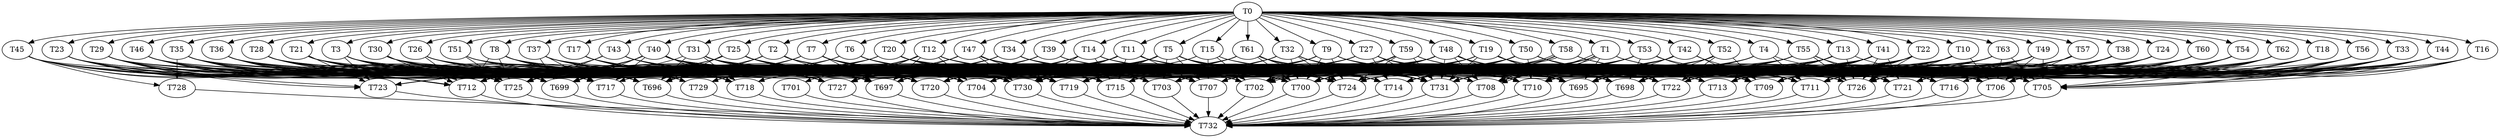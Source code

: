 digraph DAG_Schedule {
  T0 [size="1", overhead="0.0", color="black"]
  T0 -> T1 [size="1", color="black"]
  T0 -> T2 [size="1", color="black"]
  T0 -> T3 [size="1", color="black"]
  T0 -> T4 [size="1", color="black"]
  T0 -> T5 [size="1", color="black"]
  T0 -> T6 [size="1", color="black"]
  T0 -> T7 [size="1", color="black"]
  T0 -> T8 [size="1", color="black"]
  T0 -> T9 [size="1", color="black"]
  T0 -> T10 [size="1", color="black"]
  T0 -> T11 [size="1", color="black"]
  T0 -> T12 [size="1", color="black"]
  T0 -> T13 [size="1", color="black"]
  T0 -> T14 [size="1", color="black"]
  T0 -> T15 [size="1", color="black"]
  T0 -> T16 [size="1", color="black"]
  T0 -> T17 [size="1", color="black"]
  T0 -> T18 [size="1", color="black"]
  T0 -> T19 [size="1", color="black"]
  T0 -> T20 [size="1", color="black"]
  T0 -> T21 [size="1", color="black"]
  T0 -> T22 [size="1", color="black"]
  T0 -> T23 [size="1", color="black"]
  T0 -> T24 [size="1", color="black"]
  T0 -> T25 [size="1", color="black"]
  T0 -> T26 [size="1", color="black"]
  T0 -> T27 [size="1", color="black"]
  T0 -> T28 [size="1", color="black"]
  T0 -> T29 [size="1", color="black"]
  T0 -> T30 [size="1", color="black"]
  T0 -> T31 [size="1", color="black"]
  T0 -> T32 [size="1", color="black"]
  T0 -> T33 [size="1", color="black"]
  T0 -> T34 [size="1", color="black"]
  T0 -> T35 [size="1", color="black"]
  T0 -> T36 [size="1", color="black"]
  T0 -> T37 [size="1", color="black"]
  T0 -> T38 [size="1", color="black"]
  T0 -> T39 [size="1", color="black"]
  T0 -> T40 [size="1", color="black"]
  T0 -> T41 [size="1", color="black"]
  T0 -> T42 [size="1", color="black"]
  T0 -> T43 [size="1", color="black"]
  T0 -> T44 [size="1", color="black"]
  T0 -> T45 [size="1", color="black"]
  T0 -> T46 [size="1", color="black"]
  T0 -> T47 [size="1", color="black"]
  T0 -> T48 [size="1", color="black"]
  T0 -> T49 [size="1", color="black"]
  T0 -> T50 [size="1", color="black"]
  T0 -> T51 [size="1", color="black"]
  T0 -> T52 [size="1", color="black"]
  T0 -> T53 [size="1", color="black"]
  T0 -> T54 [size="1", color="black"]
  T0 -> T55 [size="1", color="black"]
  T0 -> T56 [size="1", color="black"]
  T0 -> T57 [size="1", color="black"]
  T0 -> T58 [size="1", color="black"]
  T0 -> T59 [size="1", color="black"]
  T0 -> T60 [size="1", color="black"]
  T0 -> T61 [size="1", color="black"]
  T0 -> T62 [size="1", color="black"]
  T0 -> T63 [size="1", color="black"]
  T1 [size="2", overhead="0.09", color="black"]
  T1 -> T707 [size="2", color="black"]
  T1 -> T730 [size="2", color="black"]
  T1 -> T705 [size="2", color="black"]
  T1 -> T695 [size="2", color="black"]
  T1 -> T718 [size="2", color="black"]
  T1 -> T708 [size="2", color="black"]
  T1 -> T708 [size="2", color="black"]
  T1 -> T714 [size="2", color="black"]
  T1 -> T715 [size="2", color="black"]
  T1 -> T721 [size="2", color="black"]
  T1 -> T710 [size="2", color="black"]
  T1 -> T697 [size="2", color="black"]
  T2 [size="550", overhead="0.16", color="black"]
  T2 -> T696 [size="550", color="black"]
  T2 -> T699 [size="550", color="black"]
  T2 -> T702 [size="550", color="black"]
  T2 -> T725 [size="550", color="black"]
  T2 -> T714 [size="550", color="black"]
  T2 -> T707 [size="550", color="black"]
  T2 -> T708 [size="550", color="black"]
  T2 -> T697 [size="550", color="black"]
  T2 -> T711 [size="550", color="black"]
  T2 -> T695 [size="550", color="black"]
  T3 [size="9", overhead="0.18", color="black"]
  T3 -> T710 [size="9", color="black"]
  T3 -> T714 [size="9", color="black"]
  T3 -> T702 [size="9", color="black"]
  T3 -> T696 [size="9", color="black"]
  T3 -> T700 [size="9", color="black"]
  T3 -> T697 [size="9", color="black"]
  T3 -> T695 [size="9", color="black"]
  T3 -> T720 [size="9", color="black"]
  T3 -> T725 [size="9", color="black"]
  T3 -> T727 [size="9", color="black"]
  T3 -> T723 [size="9", color="black"]
  T3 -> T731 [size="9", color="black"]
  T3 -> T703 [size="9", color="black"]
  T3 -> T717 [size="9", color="black"]
  T4 [size="27", overhead="0.11", color="black"]
  T4 -> T707 [size="27", color="black"]
  T4 -> T727 [size="27", color="black"]
  T4 -> T724 [size="27", color="black"]
  T4 -> T705 [size="27", color="black"]
  T4 -> T700 [size="27", color="black"]
  T4 -> T702 [size="27", color="black"]
  T4 -> T711 [size="27", color="black"]
  T4 -> T710 [size="27", color="black"]
  T5 [size="631", overhead="0.01", color="black"]
  T5 -> T718 [size="631", color="black"]
  T5 -> T720 [size="631", color="black"]
  T5 -> T709 [size="631", color="black"]
  T5 -> T711 [size="631", color="black"]
  T5 -> T719 [size="631", color="black"]
  T5 -> T700 [size="631", color="black"]
  T5 -> T717 [size="631", color="black"]
  T5 -> T710 [size="631", color="black"]
  T5 -> T707 [size="631", color="black"]
  T5 -> T721 [size="631", color="black"]
  T5 -> T703 [size="631", color="black"]
  T5 -> T730 [size="631", color="black"]
  T5 -> T714 [size="631", color="black"]
  T6 [size="549", overhead="0.15", color="black"]
  T6 -> T700 [size="549", color="black"]
  T6 -> T698 [size="549", color="black"]
  T6 -> T702 [size="549", color="black"]
  T6 -> T696 [size="549", color="black"]
  T6 -> T724 [size="549", color="black"]
  T6 -> T707 [size="549", color="black"]
  T6 -> T715 [size="549", color="black"]
  T6 -> T723 [size="549", color="black"]
  T6 -> T714 [size="549", color="black"]
  T6 -> T719 [size="549", color="black"]
  T7 [size="838", overhead="0.11", color="black"]
  T7 -> T696 [size="838", color="black"]
  T7 -> T730 [size="838", color="black"]
  T7 -> T704 [size="838", color="black"]
  T7 -> T715 [size="838", color="black"]
  T7 -> T712 [size="838", color="black"]
  T7 -> T700 [size="838", color="black"]
  T7 -> T714 [size="838", color="black"]
  T7 -> T698 [size="838", color="black"]
  T7 -> T724 [size="838", color="black"]
  T7 -> T697 [size="838", color="black"]
  T7 -> T726 [size="838", color="black"]
  T8 [size="73", overhead="0.1", color="black"]
  T8 -> T704 [size="73", color="black"]
  T8 -> T697 [size="73", color="black"]
  T8 -> T712 [size="73", color="black"]
  T8 -> T705 [size="73", color="black"]
  T8 -> T696 [size="73", color="black"]
  T8 -> T724 [size="73", color="black"]
  T8 -> T702 [size="73", color="black"]
  T8 -> T726 [size="73", color="black"]
  T8 -> T725 [size="73", color="black"]
  T9 [size="23", overhead="0.05", color="black"]
  T9 -> T696 [size="23", color="black"]
  T9 -> T699 [size="23", color="black"]
  T9 -> T716 [size="23", color="black"]
  T9 -> T727 [size="23", color="black"]
  T9 -> T695 [size="23", color="black"]
  T9 -> T700 [size="23", color="black"]
  T9 -> T724 [size="23", color="black"]
  T9 -> T706 [size="23", color="black"]
  T9 -> T698 [size="23", color="black"]
  T9 -> T703 [size="23", color="black"]
  T10 [size="425", overhead="0.02", color="black"]
  T10 -> T699 [size="425", color="black"]
  T10 -> T724 [size="425", color="black"]
  T10 -> T709 [size="425", color="black"]
  T10 -> T707 [size="425", color="black"]
  T10 -> T726 [size="425", color="black"]
  T10 -> T706 [size="425", color="black"]
  T10 -> T710 [size="425", color="black"]
  T10 -> T698 [size="425", color="black"]
  T10 -> T719 [size="425", color="black"]
  T11 [size="783", overhead="0.1", color="black"]
  T11 -> T715 [size="783", color="black"]
  T11 -> T704 [size="783", color="black"]
  T11 -> T720 [size="783", color="black"]
  T11 -> T730 [size="783", color="black"]
  T11 -> T697 [size="783", color="black"]
  T11 -> T699 [size="783", color="black"]
  T11 -> T707 [size="783", color="black"]
  T11 -> T718 [size="783", color="black"]
  T11 -> T731 [size="783", color="black"]
  T11 -> T726 [size="783", color="black"]
  T11 -> T710 [size="783", color="black"]
  T11 -> T706 [size="783", color="black"]
  T11 -> T709 [size="783", color="black"]
  T12 [size="232", overhead="0.2", color="black"]
  T12 -> T699 [size="232", color="black"]
  T12 -> T697 [size="232", color="black"]
  T12 -> T700 [size="232", color="black"]
  T12 -> T706 [size="232", color="black"]
  T12 -> T727 [size="232", color="black"]
  T12 -> T712 [size="232", color="black"]
  T12 -> T704 [size="232", color="black"]
  T12 -> T714 [size="232", color="black"]
  T12 -> T708 [size="232", color="black"]
  T12 -> T726 [size="232", color="black"]
  T12 -> T698 [size="232", color="black"]
  T12 -> T701 [size="232", color="black"]
  T12 -> T707 [size="232", color="black"]
  T12 -> T702 [size="232", color="black"]
  T13 [size="4", overhead="0.01", color="black"]
  T13 -> T698 [size="4", color="black"]
  T13 -> T695 [size="4", color="black"]
  T13 -> T731 [size="4", color="black"]
  T13 -> T726 [size="4", color="black"]
  T13 -> T727 [size="4", color="black"]
  T13 -> T712 [size="4", color="black"]
  T13 -> T706 [size="4", color="black"]
  T13 -> T713 [size="4", color="black"]
  T13 -> T729 [size="4", color="black"]
  T14 [size="484", overhead="0.12", color="black"]
  T14 -> T722 [size="484", color="black"]
  T14 -> T695 [size="484", color="black"]
  T14 -> T726 [size="484", color="black"]
  T14 -> T730 [size="484", color="black"]
  T14 -> T729 [size="484", color="black"]
  T14 -> T731 [size="484", color="black"]
  T14 -> T696 [size="484", color="black"]
  T14 -> T727 [size="484", color="black"]
  T14 -> T711 [size="484", color="black"]
  T14 -> T715 [size="484", color="black"]
  T14 -> T720 [size="484", color="black"]
  T15 [size="181", overhead="0.13", color="black"]
  T15 -> T695 [size="181", color="black"]
  T15 -> T711 [size="181", color="black"]
  T15 -> T702 [size="181", color="black"]
  T15 -> T727 [size="181", color="black"]
  T15 -> T707 [size="181", color="black"]
  T15 -> T720 [size="181", color="black"]
  T16 [size="7", overhead="0.19", color="black"]
  T16 -> T705 [size="7", color="black"]
  T16 -> T704 [size="7", color="black"]
  T16 -> T720 [size="7", color="black"]
  T16 -> T722 [size="7", color="black"]
  T16 -> T706 [size="7", color="black"]
  T17 [size="773", overhead="0.18", color="black"]
  T17 -> T730 [size="773", color="black"]
  T17 -> T718 [size="773", color="black"]
  T17 -> T714 [size="773", color="black"]
  T17 -> T720 [size="773", color="black"]
  T17 -> T702 [size="773", color="black"]
  T18 [size="60", overhead="0.04", color="black"]
  T18 -> T716 [size="60", color="black"]
  T18 -> T700 [size="60", color="black"]
  T18 -> T727 [size="60", color="black"]
  T18 -> T726 [size="60", color="black"]
  T18 -> T706 [size="60", color="black"]
  T18 -> T707 [size="60", color="black"]
  T19 [size="13", overhead="0.15", color="black"]
  T19 -> T700 [size="13", color="black"]
  T19 -> T725 [size="13", color="black"]
  T19 -> T698 [size="13", color="black"]
  T19 -> T697 [size="13", color="black"]
  T19 -> T706 [size="13", color="black"]
  T19 -> T703 [size="13", color="black"]
  T19 -> T731 [size="13", color="black"]
  T19 -> T695 [size="13", color="black"]
  T20 [size="134", overhead="0.16", color="black"]
  T20 -> T707 [size="134", color="black"]
  T20 -> T703 [size="134", color="black"]
  T20 -> T715 [size="134", color="black"]
  T20 -> T705 [size="134", color="black"]
  T20 -> T709 [size="134", color="black"]
  T20 -> T699 [size="134", color="black"]
  T20 -> T723 [size="134", color="black"]
  T20 -> T730 [size="134", color="black"]
  T20 -> T714 [size="134", color="black"]
  T20 -> T729 [size="134", color="black"]
  T20 -> T726 [size="134", color="black"]
  T21 [size="360", overhead="0.04", color="black"]
  T21 -> T722 [size="360", color="black"]
  T21 -> T718 [size="360", color="black"]
  T21 -> T724 [size="360", color="black"]
  T21 -> T714 [size="360", color="black"]
  T21 -> T720 [size="360", color="black"]
  T21 -> T700 [size="360", color="black"]
  T21 -> T723 [size="360", color="black"]
  T21 -> T727 [size="360", color="black"]
  T21 -> T699 [size="360", color="black"]
  T22 [size="10", overhead="0.17", color="black"]
  T22 -> T726 [size="10", color="black"]
  T22 -> T722 [size="10", color="black"]
  T22 -> T708 [size="10", color="black"]
  T22 -> T711 [size="10", color="black"]
  T22 -> T698 [size="10", color="black"]
  T22 -> T720 [size="10", color="black"]
  T22 -> T717 [size="10", color="black"]
  T22 -> T700 [size="10", color="black"]
  T22 -> T709 [size="10", color="black"]
  T22 -> T695 [size="10", color="black"]
  T22 -> T697 [size="10", color="black"]
  T22 -> T714 [size="10", color="black"]
  T22 -> T713 [size="10", color="black"]
  T23 [size="134", overhead="0.16", color="black"]
  T23 -> T712 [size="134", color="black"]
  T23 -> T711 [size="134", color="black"]
  T23 -> T723 [size="134", color="black"]
  T23 -> T699 [size="134", color="black"]
  T23 -> T709 [size="134", color="black"]
  T23 -> T703 [size="134", color="black"]
  T23 -> T704 [size="134", color="black"]
  T23 -> T725 [size="134", color="black"]
  T24 [size="302", overhead="0.12", color="black"]
  T24 -> T697 [size="302", color="black"]
  T24 -> T695 [size="302", color="black"]
  T24 -> T706 [size="302", color="black"]
  T24 -> T726 [size="302", color="black"]
  T24 -> T699 [size="302", color="black"]
  T24 -> T730 [size="302", color="black"]
  T24 -> T709 [size="302", color="black"]
  T24 -> T713 [size="302", color="black"]
  T24 -> T716 [size="302", color="black"]
  T24 -> T711 [size="302", color="black"]
  T24 -> T724 [size="302", color="black"]
  T24 -> T710 [size="302", color="black"]
  T24 -> T703 [size="302", color="black"]
  T24 -> T722 [size="302", color="black"]
  T25 [size="10", overhead="0.04", color="black"]
  T25 -> T699 [size="10", color="black"]
  T25 -> T700 [size="10", color="black"]
  T25 -> T709 [size="10", color="black"]
  T25 -> T711 [size="10", color="black"]
  T25 -> T720 [size="10", color="black"]
  T25 -> T719 [size="10", color="black"]
  T25 -> T703 [size="10", color="black"]
  T25 -> T697 [size="10", color="black"]
  T25 -> T708 [size="10", color="black"]
  T25 -> T712 [size="10", color="black"]
  T25 -> T731 [size="10", color="black"]
  T25 -> T696 [size="10", color="black"]
  T26 [size="368", overhead="0.0", color="black"]
  T26 -> T721 [size="368", color="black"]
  T26 -> T703 [size="368", color="black"]
  T26 -> T729 [size="368", color="black"]
  T26 -> T712 [size="368", color="black"]
  T26 -> T708 [size="368", color="black"]
  T26 -> T730 [size="368", color="black"]
  T26 -> T727 [size="368", color="black"]
  T26 -> T697 [size="368", color="black"]
  T26 -> T700 [size="368", color="black"]
  T27 [size="368", overhead="0.08", color="black"]
  T27 -> T704 [size="368", color="black"]
  T27 -> T719 [size="368", color="black"]
  T27 -> T716 [size="368", color="black"]
  T27 -> T715 [size="368", color="black"]
  T27 -> T696 [size="368", color="black"]
  T27 -> T713 [size="368", color="black"]
  T27 -> T730 [size="368", color="black"]
  T27 -> T731 [size="368", color="black"]
  T27 -> T714 [size="368", color="black"]
  T27 -> T720 [size="368", color="black"]
  T27 -> T722 [size="368", color="black"]
  T27 -> T695 [size="368", color="black"]
  T27 -> T727 [size="368", color="black"]
  T27 -> T711 [size="368", color="black"]
  T28 [size="9", overhead="0.03", color="black"]
  T28 -> T710 [size="9", color="black"]
  T28 -> T730 [size="9", color="black"]
  T28 -> T700 [size="9", color="black"]
  T28 -> T699 [size="9", color="black"]
  T28 -> T712 [size="9", color="black"]
  T28 -> T702 [size="9", color="black"]
  T28 -> T725 [size="9", color="black"]
  T28 -> T697 [size="9", color="black"]
  T28 -> T727 [size="9", color="black"]
  T28 -> T717 [size="9", color="black"]
  T28 -> T696 [size="9", color="black"]
  T28 -> T713 [size="9", color="black"]
  T28 -> T719 [size="9", color="black"]
  T28 -> T731 [size="9", color="black"]
  T29 [size="783", overhead="0.2", color="black"]
  T29 -> T723 [size="783", color="black"]
  T29 -> T696 [size="783", color="black"]
  T29 -> T712 [size="783", color="black"]
  T29 -> T720 [size="783", color="black"]
  T29 -> T699 [size="783", color="black"]
  T29 -> T730 [size="783", color="black"]
  T29 -> T698 [size="783", color="black"]
  T29 -> T700 [size="783", color="black"]
  T29 -> T707 [size="783", color="black"]
  T30 [size="9", overhead="0.06", color="black"]
  T30 -> T731 [size="9", color="black"]
  T30 -> T720 [size="9", color="black"]
  T30 -> T710 [size="9", color="black"]
  T30 -> T699 [size="9", color="black"]
  T30 -> T702 [size="9", color="black"]
  T30 -> T712 [size="9", color="black"]
  T31 [size="451", overhead="0.16", color="black"]
  T31 -> T696 [size="451", color="black"]
  T31 -> T704 [size="451", color="black"]
  T31 -> T702 [size="451", color="black"]
  T31 -> T706 [size="451", color="black"]
  T31 -> T724 [size="451", color="black"]
  T31 -> T725 [size="451", color="black"]
  T31 -> T722 [size="451", color="black"]
  T31 -> T731 [size="451", color="black"]
  T31 -> T727 [size="451", color="black"]
  T31 -> T730 [size="451", color="black"]
  T31 -> T718 [size="451", color="black"]
  T31 -> T719 [size="451", color="black"]
  T32 [size="4", overhead="0.19", color="black"]
  T32 -> T727 [size="4", color="black"]
  T32 -> T704 [size="4", color="black"]
  T32 -> T715 [size="4", color="black"]
  T32 -> T700 [size="4", color="black"]
  T32 -> T710 [size="4", color="black"]
  T32 -> T695 [size="4", color="black"]
  T32 -> T722 [size="4", color="black"]
  T32 -> T731 [size="4", color="black"]
  T32 -> T724 [size="4", color="black"]
  T33 [size="517", overhead="0.17", color="black"]
  T33 -> T731 [size="517", color="black"]
  T33 -> T711 [size="517", color="black"]
  T33 -> T706 [size="517", color="black"]
  T33 -> T721 [size="517", color="black"]
  T33 -> T726 [size="517", color="black"]
  T33 -> T695 [size="517", color="black"]
  T33 -> T698 [size="517", color="black"]
  T33 -> T720 [size="517", color="black"]
  T33 -> T700 [size="517", color="black"]
  T33 -> T713 [size="517", color="black"]
  T34 [size="69", overhead="0.05", color="black"]
  T34 -> T724 [size="69", color="black"]
  T34 -> T725 [size="69", color="black"]
  T34 -> T707 [size="69", color="black"]
  T34 -> T696 [size="69", color="black"]
  T34 -> T713 [size="69", color="black"]
  T34 -> T695 [size="69", color="black"]
  T34 -> T700 [size="69", color="black"]
  T34 -> T727 [size="69", color="black"]
  T34 -> T710 [size="69", color="black"]
  T35 [size="2", overhead="0.06", color="black"]
  T35 -> T724 [size="2", color="black"]
  T35 -> T720 [size="2", color="black"]
  T35 -> T695 [size="2", color="black"]
  T35 -> T699 [size="2", color="black"]
  T35 -> T725 [size="2", color="black"]
  T35 -> T702 [size="2", color="black"]
  T35 -> T700 [size="2", color="black"]
  T35 -> T697 [size="2", color="black"]
  T35 -> T728 [size="2", color="black"]
  T35 -> T722 [size="2", color="black"]
  T35 -> T712 [size="2", color="black"]
  T35 -> T729 [size="2", color="black"]
  T36 [size="2", overhead="0.0", color="black"]
  T36 -> T699 [size="2", color="black"]
  T36 -> T703 [size="2", color="black"]
  T36 -> T696 [size="2", color="black"]
  T36 -> T715 [size="2", color="black"]
  T36 -> T712 [size="2", color="black"]
  T36 -> T725 [size="2", color="black"]
  T36 -> T727 [size="2", color="black"]
  T36 -> T695 [size="2", color="black"]
  T36 -> T702 [size="2", color="black"]
  T36 -> T706 [size="2", color="black"]
  T37 [size="33", overhead="0.07", color="black"]
  T37 -> T730 [size="33", color="black"]
  T37 -> T720 [size="33", color="black"]
  T37 -> T699 [size="33", color="black"]
  T37 -> T704 [size="33", color="black"]
  T37 -> T717 [size="33", color="black"]
  T37 -> T702 [size="33", color="black"]
  T37 -> T719 [size="33", color="black"]
  T37 -> T727 [size="33", color="black"]
  T37 -> T709 [size="33", color="black"]
  T37 -> T698 [size="33", color="black"]
  T37 -> T707 [size="33", color="black"]
  T38 [size="15", overhead="0.01", color="black"]
  T38 -> T714 [size="15", color="black"]
  T38 -> T706 [size="15", color="black"]
  T38 -> T710 [size="15", color="black"]
  T38 -> T726 [size="15", color="black"]
  T38 -> T698 [size="15", color="black"]
  T38 -> T724 [size="15", color="black"]
  T38 -> T709 [size="15", color="black"]
  T38 -> T711 [size="15", color="black"]
  T38 -> T731 [size="15", color="black"]
  T38 -> T700 [size="15", color="black"]
  T38 -> T704 [size="15", color="black"]
  T38 -> T695 [size="15", color="black"]
  T38 -> T702 [size="15", color="black"]
  T39 [size="69", overhead="0.12", color="black"]
  T39 -> T697 [size="69", color="black"]
  T39 -> T726 [size="69", color="black"]
  T39 -> T725 [size="69", color="black"]
  T39 -> T709 [size="69", color="black"]
  T39 -> T696 [size="69", color="black"]
  T39 -> T695 [size="69", color="black"]
  T40 [size="8", overhead="0.05", color="black"]
  T40 -> T699 [size="8", color="black"]
  T40 -> T721 [size="8", color="black"]
  T40 -> T695 [size="8", color="black"]
  T40 -> T720 [size="8", color="black"]
  T40 -> T725 [size="8", color="black"]
  T40 -> T717 [size="8", color="black"]
  T40 -> T712 [size="8", color="black"]
  T40 -> T727 [size="8", color="black"]
  T40 -> T718 [size="8", color="black"]
  T40 -> T731 [size="8", color="black"]
  T40 -> T724 [size="8", color="black"]
  T40 -> T726 [size="8", color="black"]
  T40 -> T703 [size="8", color="black"]
  T40 -> T698 [size="8", color="black"]
  T41 [size="7", overhead="0.02", color="black"]
  T41 -> T726 [size="7", color="black"]
  T41 -> T699 [size="7", color="black"]
  T41 -> T724 [size="7", color="black"]
  T41 -> T722 [size="7", color="black"]
  T41 -> T714 [size="7", color="black"]
  T41 -> T709 [size="7", color="black"]
  T41 -> T698 [size="7", color="black"]
  T41 -> T713 [size="7", color="black"]
  T41 -> T695 [size="7", color="black"]
  T41 -> T721 [size="7", color="black"]
  T41 -> T702 [size="7", color="black"]
  T41 -> T719 [size="7", color="black"]
  T41 -> T700 [size="7", color="black"]
  T41 -> T720 [size="7", color="black"]
  T42 [size="9", overhead="0.1", color="black"]
  T42 -> T711 [size="9", color="black"]
  T42 -> T700 [size="9", color="black"]
  T42 -> T730 [size="9", color="black"]
  T42 -> T702 [size="9", color="black"]
  T42 -> T731 [size="9", color="black"]
  T42 -> T695 [size="9", color="black"]
  T42 -> T709 [size="9", color="black"]
  T42 -> T720 [size="9", color="black"]
  T43 [size="12", overhead="0.19", color="black"]
  T43 -> T725 [size="12", color="black"]
  T43 -> T715 [size="12", color="black"]
  T43 -> T697 [size="12", color="black"]
  T43 -> T731 [size="12", color="black"]
  T43 -> T703 [size="12", color="black"]
  T43 -> T712 [size="12", color="black"]
  T43 -> T724 [size="12", color="black"]
  T43 -> T700 [size="12", color="black"]
  T43 -> T710 [size="12", color="black"]
  T43 -> T704 [size="12", color="black"]
  T44 [size="30", overhead="0.02", color="black"]
  T44 -> T709 [size="30", color="black"]
  T44 -> T699 [size="30", color="black"]
  T44 -> T726 [size="30", color="black"]
  T44 -> T706 [size="30", color="black"]
  T44 -> T697 [size="30", color="black"]
  T44 -> T705 [size="30", color="black"]
  T44 -> T731 [size="30", color="black"]
  T45 [size="69", overhead="0.05", color="black"]
  T45 -> T720 [size="69", color="black"]
  T45 -> T725 [size="69", color="black"]
  T45 -> T728 [size="69", color="black"]
  T45 -> T707 [size="69", color="black"]
  T45 -> T730 [size="69", color="black"]
  T45 -> T696 [size="69", color="black"]
  T45 -> T727 [size="69", color="black"]
  T45 -> T699 [size="69", color="black"]
  T46 [size="19", overhead="0.07", color="black"]
  T46 -> T714 [size="19", color="black"]
  T46 -> T702 [size="19", color="black"]
  T46 -> T719 [size="19", color="black"]
  T46 -> T725 [size="19", color="black"]
  T46 -> T699 [size="19", color="black"]
  T46 -> T695 [size="19", color="black"]
  T46 -> T727 [size="19", color="black"]
  T46 -> T720 [size="19", color="black"]
  T46 -> T696 [size="19", color="black"]
  T46 -> T697 [size="19", color="black"]
  T46 -> T712 [size="19", color="black"]
  T47 [size="37", overhead="0.07", color="black"]
  T47 -> T702 [size="37", color="black"]
  T47 -> T710 [size="37", color="black"]
  T47 -> T727 [size="37", color="black"]
  T47 -> T699 [size="37", color="black"]
  T47 -> T700 [size="37", color="black"]
  T47 -> T703 [size="37", color="black"]
  T47 -> T730 [size="37", color="black"]
  T47 -> T698 [size="37", color="black"]
  T47 -> T695 [size="37", color="black"]
  T47 -> T719 [size="37", color="black"]
  T47 -> T722 [size="37", color="black"]
  T47 -> T696 [size="37", color="black"]
  T48 [size="69", overhead="0.17", color="black"]
  T48 -> T723 [size="69", color="black"]
  T48 -> T708 [size="69", color="black"]
  T48 -> T710 [size="69", color="black"]
  T48 -> T698 [size="69", color="black"]
  T48 -> T700 [size="69", color="black"]
  T48 -> T725 [size="69", color="black"]
  T48 -> T722 [size="69", color="black"]
  T48 -> T713 [size="69", color="black"]
  T48 -> T696 [size="69", color="black"]
  T48 -> T726 [size="69", color="black"]
  T48 -> T703 [size="69", color="black"]
  T48 -> T731 [size="69", color="black"]
  T48 -> T704 [size="69", color="black"]
  T49 [size="7", overhead="0.04", color="black"]
  T49 -> T703 [size="7", color="black"]
  T49 -> T712 [size="7", color="black"]
  T49 -> T695 [size="7", color="black"]
  T49 -> T714 [size="7", color="black"]
  T49 -> T698 [size="7", color="black"]
  T49 -> T706 [size="7", color="black"]
  T49 -> T697 [size="7", color="black"]
  T49 -> T711 [size="7", color="black"]
  T49 -> T722 [size="7", color="black"]
  T49 -> T730 [size="7", color="black"]
  T49 -> T721 [size="7", color="black"]
  T49 -> T705 [size="7", color="black"]
  T49 -> T710 [size="7", color="black"]
  T50 [size="616", overhead="0.11", color="black"]
  T50 -> T711 [size="616", color="black"]
  T50 -> T703 [size="616", color="black"]
  T50 -> T725 [size="616", color="black"]
  T50 -> T702 [size="616", color="black"]
  T50 -> T714 [size="616", color="black"]
  T50 -> T707 [size="616", color="black"]
  T50 -> T730 [size="616", color="black"]
  T50 -> T722 [size="616", color="black"]
  T50 -> T706 [size="616", color="black"]
  T50 -> T710 [size="616", color="black"]
  T50 -> T700 [size="616", color="black"]
  T51 [size="2", overhead="0.01", color="black"]
  T51 -> T713 [size="2", color="black"]
  T51 -> T725 [size="2", color="black"]
  T51 -> T697 [size="2", color="black"]
  T51 -> T715 [size="2", color="black"]
  T51 -> T703 [size="2", color="black"]
  T52 [size="319", overhead="0.13", color="black"]
  T52 -> T707 [size="319", color="black"]
  T52 -> T715 [size="319", color="black"]
  T52 -> T698 [size="319", color="black"]
  T52 -> T722 [size="319", color="black"]
  T52 -> T709 [size="319", color="black"]
  T52 -> T700 [size="319", color="black"]
  T52 -> T703 [size="319", color="black"]
  T53 [size="15", overhead="0.1", color="black"]
  T53 -> T703 [size="15", color="black"]
  T53 -> T715 [size="15", color="black"]
  T53 -> T698 [size="15", color="black"]
  T53 -> T708 [size="15", color="black"]
  T53 -> T706 [size="15", color="black"]
  T53 -> T697 [size="15", color="black"]
  T53 -> T702 [size="15", color="black"]
  T53 -> T709 [size="15", color="black"]
  T53 -> T700 [size="15", color="black"]
  T54 [size="17", overhead="0.18", color="black"]
  T54 -> T731 [size="17", color="black"]
  T54 -> T702 [size="17", color="black"]
  T54 -> T722 [size="17", color="black"]
  T54 -> T712 [size="17", color="black"]
  T54 -> T714 [size="17", color="black"]
  T54 -> T726 [size="17", color="black"]
  T54 -> T695 [size="17", color="black"]
  T54 -> T706 [size="17", color="black"]
  T54 -> T708 [size="17", color="black"]
  T54 -> T705 [size="17", color="black"]
  T54 -> T709 [size="17", color="black"]
  T55 [size="36", overhead="0.18", color="black"]
  T55 -> T719 [size="36", color="black"]
  T55 -> T716 [size="36", color="black"]
  T55 -> T720 [size="36", color="black"]
  T55 -> T702 [size="36", color="black"]
  T55 -> T725 [size="36", color="black"]
  T55 -> T721 [size="36", color="black"]
  T55 -> T714 [size="36", color="black"]
  T55 -> T726 [size="36", color="black"]
  T55 -> T724 [size="36", color="black"]
  T55 -> T731 [size="36", color="black"]
  T55 -> T695 [size="36", color="black"]
  T55 -> T710 [size="36", color="black"]
  T56 [size="1402", overhead="0.16", color="black"]
  T56 -> T731 [size="1402", color="black"]
  T56 -> T730 [size="1402", color="black"]
  T56 -> T711 [size="1402", color="black"]
  T56 -> T721 [size="1402", color="black"]
  T56 -> T698 [size="1402", color="black"]
  T56 -> T724 [size="1402", color="black"]
  T56 -> T726 [size="1402", color="black"]
  T56 -> T705 [size="1402", color="black"]
  T56 -> T702 [size="1402", color="black"]
  T56 -> T714 [size="1402", color="black"]
  T57 [size="6", overhead="0.13", color="black"]
  T57 -> T711 [size="6", color="black"]
  T57 -> T707 [size="6", color="black"]
  T57 -> T706 [size="6", color="black"]
  T57 -> T702 [size="6", color="black"]
  T57 -> T703 [size="6", color="black"]
  T57 -> T698 [size="6", color="black"]
  T58 [size="550", overhead="0.15", color="black"]
  T58 -> T715 [size="550", color="black"]
  T58 -> T731 [size="550", color="black"]
  T58 -> T711 [size="550", color="black"]
  T58 -> T727 [size="550", color="black"]
  T58 -> T702 [size="550", color="black"]
  T58 -> T702 [size="550", color="black"]
  T58 -> T706 [size="550", color="black"]
  T59 [size="368", overhead="0.1", color="black"]
  T59 -> T720 [size="368", color="black"]
  T59 -> T715 [size="368", color="black"]
  T59 -> T724 [size="368", color="black"]
  T59 -> T711 [size="368", color="black"]
  T59 -> T700 [size="368", color="black"]
  T59 -> T731 [size="368", color="black"]
  T59 -> T698 [size="368", color="black"]
  T59 -> T730 [size="368", color="black"]
  T60 [size="240", overhead="0.07", color="black"]
  T60 -> T713 [size="240", color="black"]
  T60 -> T706 [size="240", color="black"]
  T60 -> T719 [size="240", color="black"]
  T60 -> T726 [size="240", color="black"]
  T60 -> T700 [size="240", color="black"]
  T60 -> T698 [size="240", color="black"]
  T60 -> T695 [size="240", color="black"]
  T60 -> T711 [size="240", color="black"]
  T60 -> T724 [size="240", color="black"]
  T60 -> T714 [size="240", color="black"]
  T60 -> T702 [size="240", color="black"]
  T61 [size="134", overhead="0.12", color="black"]
  T61 -> T726 [size="134", color="black"]
  T61 -> T700 [size="134", color="black"]
  T61 -> T696 [size="134", color="black"]
  T61 -> T730 [size="134", color="black"]
  T61 -> T719 [size="134", color="black"]
  T61 -> T724 [size="134", color="black"]
  T61 -> T698 [size="134", color="black"]
  T61 -> T720 [size="134", color="black"]
  T61 -> T714 [size="134", color="black"]
  T62 [size="623", overhead="0.12", color="black"]
  T62 -> T698 [size="623", color="black"]
  T62 -> T705 [size="623", color="black"]
  T62 -> T722 [size="623", color="black"]
  T62 -> T720 [size="623", color="black"]
  T62 -> T696 [size="623", color="black"]
  T62 -> T703 [size="623", color="black"]
  T62 -> T695 [size="623", color="black"]
  T62 -> T710 [size="623", color="black"]
  T62 -> T711 [size="623", color="black"]
  T62 -> T709 [size="623", color="black"]
  T62 -> T721 [size="623", color="black"]
  T63 [size="69", overhead="0.08", color="black"]
  T63 -> T702 [size="69", color="black"]
  T63 -> T727 [size="69", color="black"]
  T63 -> T710 [size="69", color="black"]
  T63 -> T695 [size="69", color="black"]
  T63 -> T699 [size="69", color="black"]
  T63 -> T722 [size="69", color="black"]
  T63 -> T708 [size="69", color="black"]
  T63 -> T706 [size="69", color="black"]
  T63 -> T709 [size="69", color="black"]
  T63 -> T705 [size="69", color="black"]
  T695 [size="1074", overhead="0.17", color="black"]
  T695 -> T732 [size="1074", color="black"]
  T696 [size="69", overhead="0.17", color="black"]
  T696 -> T732 [size="69", color="black"]
  T697 [size="232", overhead="0.0", color="black"]
  T697 -> T732 [size="232", color="black"]
  T698 [size="29", overhead="0.09", color="black"]
  T698 -> T732 [size="29", color="black"]
  T699 [size="1", overhead="0.15", color="black"]
  T699 -> T732 [size="1", color="black"]
  T700 [size="25", overhead="0.01", color="black"]
  T700 -> T732 [size="25", color="black"]
  T701 [size="36", overhead="0.04", color="black"]
  T701 -> T732 [size="36", color="black"]
  T702 [size="783", overhead="0.05", color="black"]
  T702 -> T732 [size="783", color="black"]
  T703 [size="36", overhead="0.14", color="black"]
  T703 -> T732 [size="36", color="black"]
  T704 [size="486", overhead="0.04", color="black"]
  T704 -> T732 [size="486", color="black"]
  T705 [size="34", overhead="0.19", color="black"]
  T705 -> T732 [size="34", color="black"]
  T706 [size="484", overhead="0.12", color="black"]
  T706 -> T732 [size="484", color="black"]
  T707 [size="565", overhead="0.07", color="black"]
  T707 -> T732 [size="565", color="black"]
  T708 [size="1074", overhead="0.02", color="black"]
  T708 -> T732 [size="1074", color="black"]
  T709 [size="11", overhead="0.18", color="black"]
  T709 -> T732 [size="11", color="black"]
  T710 [size="550", overhead="0.04", color="black"]
  T710 -> T732 [size="550", color="black"]
  T711 [size="3", overhead="0.14", color="black"]
  T711 -> T732 [size="3", color="black"]
  T712 [size="14", overhead="0.16", color="black"]
  T712 -> T732 [size="14", color="black"]
  T713 [size="1074", overhead="0.03", color="black"]
  T713 -> T732 [size="1074", color="black"]
  T714 [size="9", overhead="0.15", color="black"]
  T714 -> T732 [size="9", color="black"]
  T715 [size="29", overhead="0.13", color="black"]
  T715 -> T732 [size="29", color="black"]
  T716 [size="169", overhead="0.07", color="black"]
  T716 -> T732 [size="169", color="black"]
  T717 [size="9", overhead="0.14", color="black"]
  T717 -> T732 [size="9", color="black"]
  T718 [size="4", overhead="0.15", color="black"]
  T718 -> T732 [size="4", color="black"]
  T719 [size="17", overhead="0.18", color="black"]
  T719 -> T732 [size="17", color="black"]
  T720 [size="12", overhead="0.17", color="black"]
  T720 -> T732 [size="12", color="black"]
  T721 [size="3", overhead="0.05", color="black"]
  T721 -> T732 [size="3", color="black"]
  T722 [size="1293", overhead="0.01", color="black"]
  T722 -> T732 [size="1293", color="black"]
  T723 [size="5", overhead="0.09", color="black"]
  T723 -> T732 [size="5", color="black"]
  T724 [size="403", overhead="0.15", color="black"]
  T724 -> T732 [size="403", color="black"]
  T725 [size="42", overhead="0.02", color="black"]
  T725 -> T732 [size="42", color="black"]
  T726 [size="13", overhead="0.16", color="black"]
  T726 -> T732 [size="13", color="black"]
  T727 [size="368", overhead="0.11", color="black"]
  T727 -> T732 [size="368", color="black"]
  T728 [size="368", overhead="0.17", color="black"]
  T728 -> T732 [size="368", color="black"]
  T729 [size="455", overhead="0.2", color="black"]
  T729 -> T732 [size="455", color="black"]
  T730 [size="69", overhead="0.16", color="black"]
  T730 -> T732 [size="69", color="black"]
  T731 [size="4", overhead="0.05", color="black"]
  T731 -> T732 [size="4", color="black"]
  T732 [size="1", overhead="0.0", color="black"]
}
